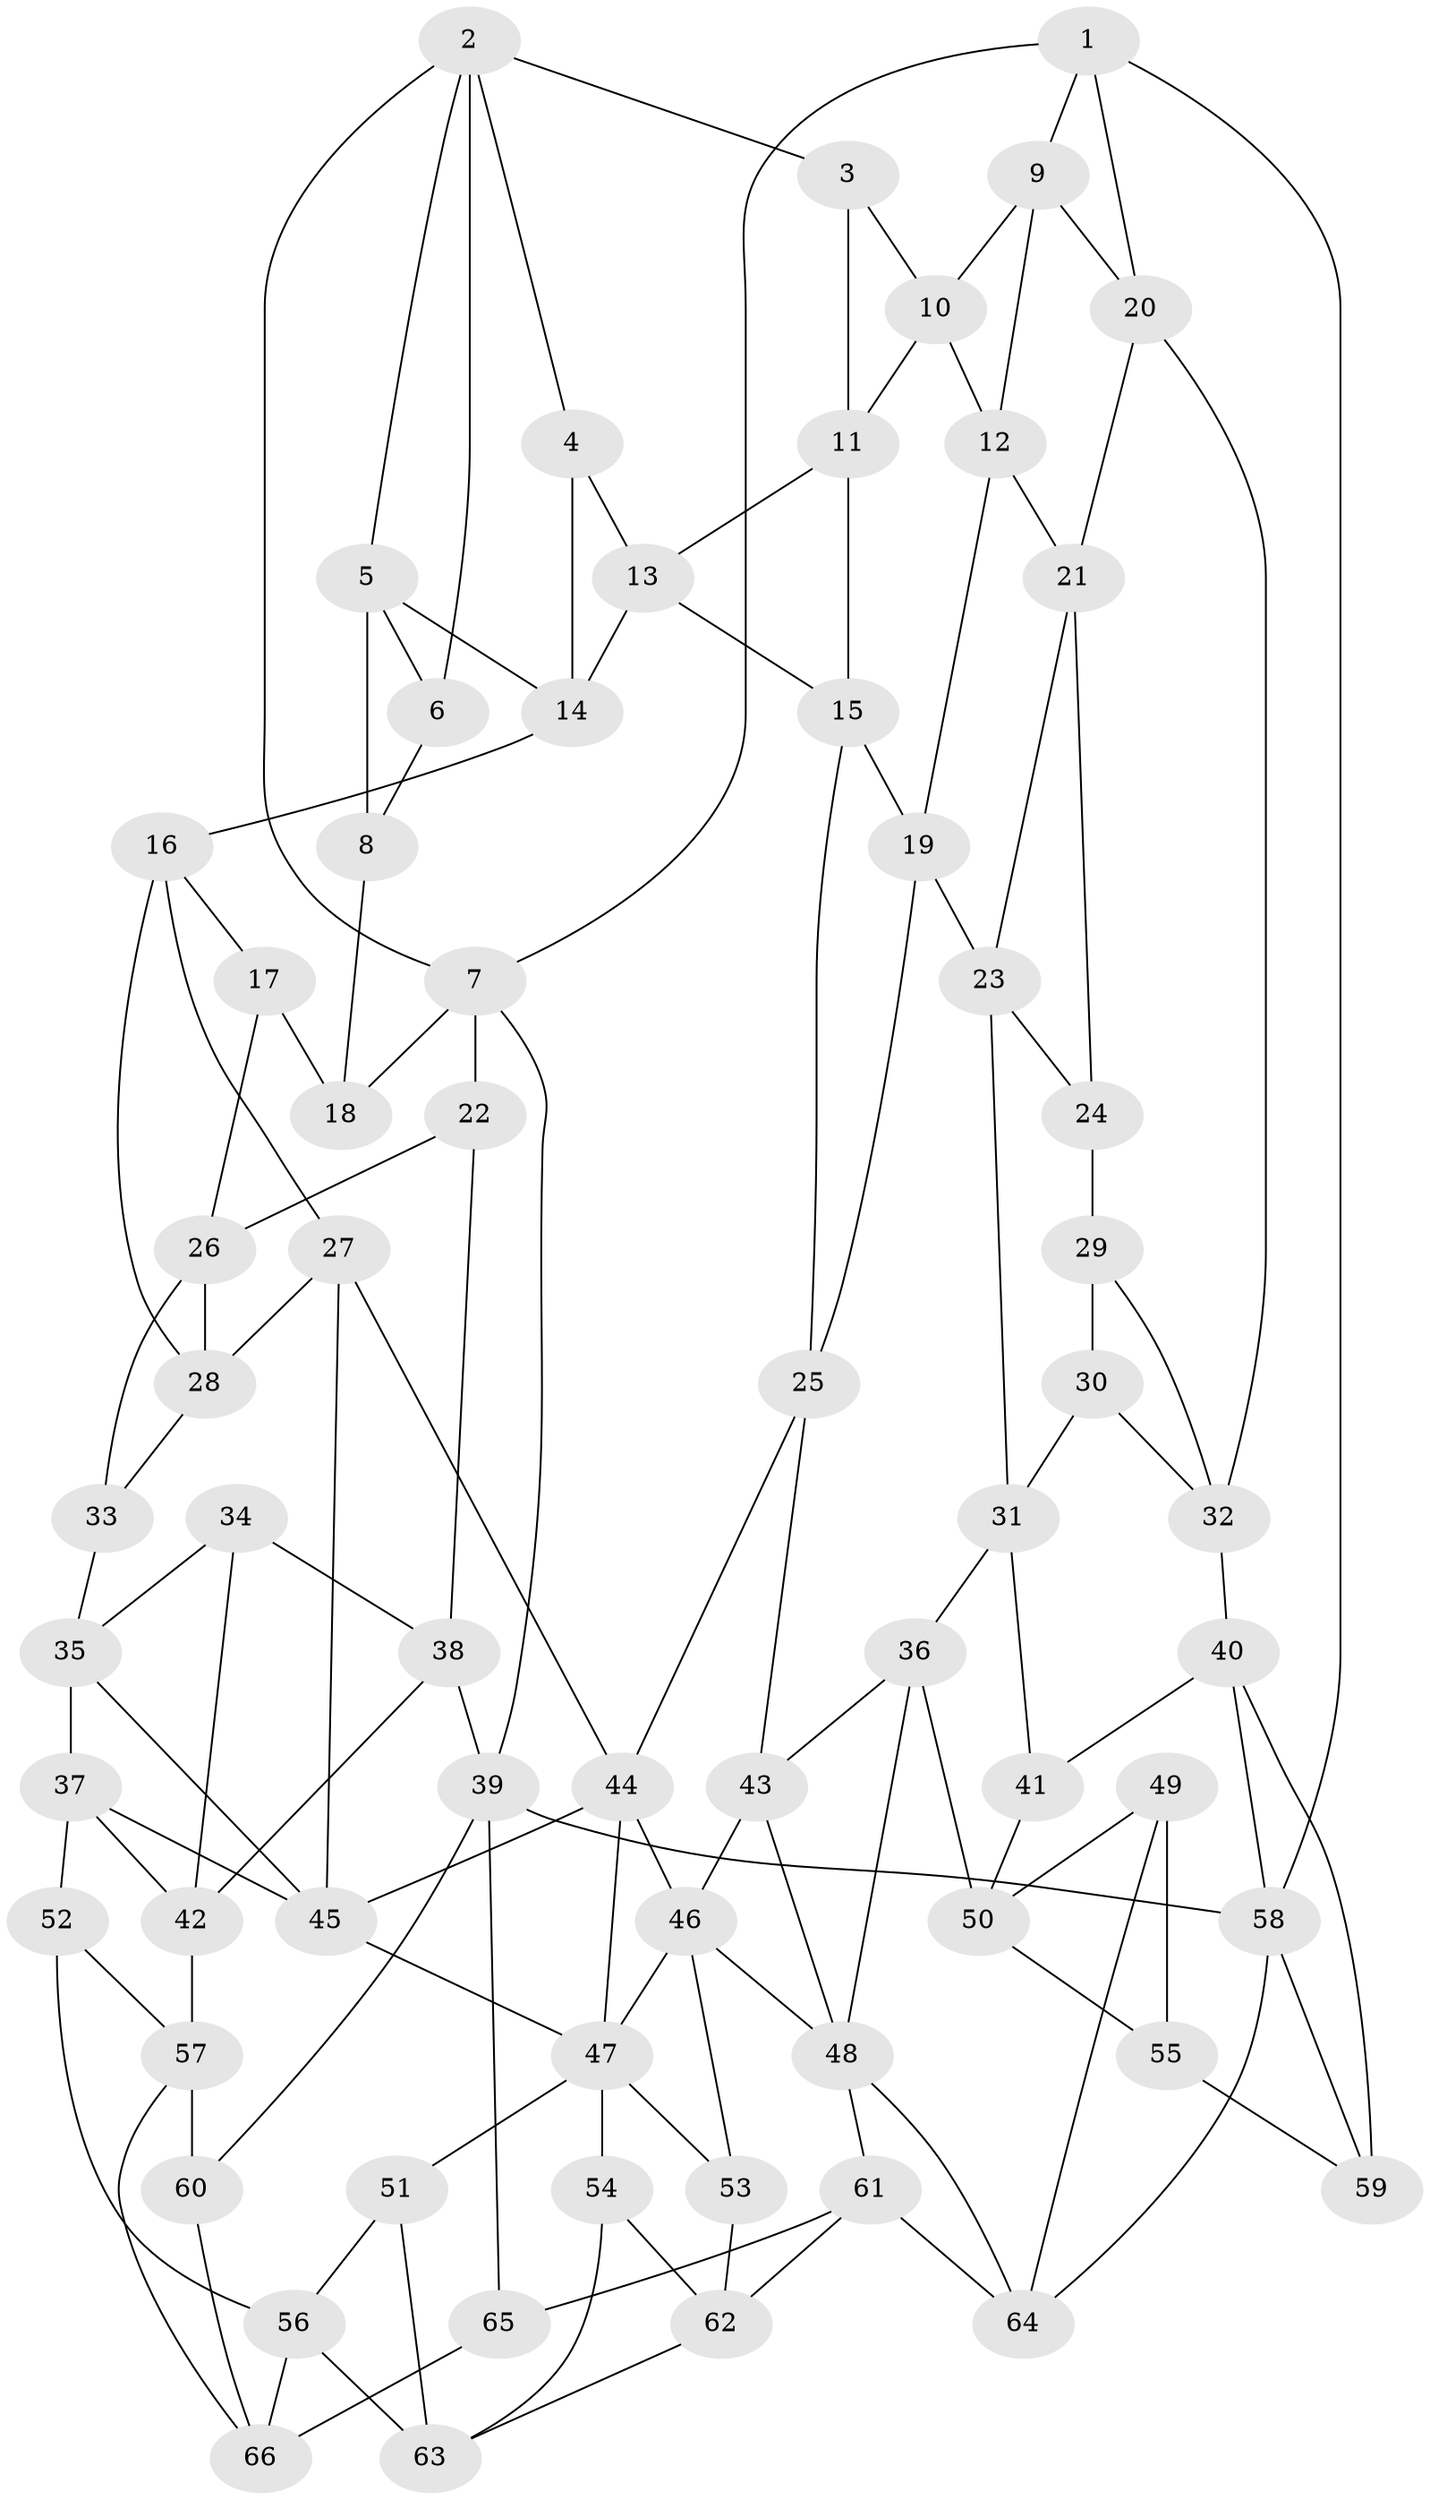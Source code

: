 // original degree distribution, {3: 0.015151515151515152, 6: 0.2196969696969697, 4: 0.23484848484848486, 5: 0.5303030303030303}
// Generated by graph-tools (version 1.1) at 2025/27/03/09/25 03:27:13]
// undirected, 66 vertices, 126 edges
graph export_dot {
graph [start="1"]
  node [color=gray90,style=filled];
  1;
  2;
  3;
  4;
  5;
  6;
  7;
  8;
  9;
  10;
  11;
  12;
  13;
  14;
  15;
  16;
  17;
  18;
  19;
  20;
  21;
  22;
  23;
  24;
  25;
  26;
  27;
  28;
  29;
  30;
  31;
  32;
  33;
  34;
  35;
  36;
  37;
  38;
  39;
  40;
  41;
  42;
  43;
  44;
  45;
  46;
  47;
  48;
  49;
  50;
  51;
  52;
  53;
  54;
  55;
  56;
  57;
  58;
  59;
  60;
  61;
  62;
  63;
  64;
  65;
  66;
  1 -- 7 [weight=1.0];
  1 -- 9 [weight=1.0];
  1 -- 20 [weight=1.0];
  1 -- 58 [weight=1.0];
  2 -- 3 [weight=1.0];
  2 -- 4 [weight=1.0];
  2 -- 5 [weight=1.0];
  2 -- 6 [weight=1.0];
  2 -- 7 [weight=1.0];
  3 -- 10 [weight=1.0];
  3 -- 11 [weight=1.0];
  4 -- 13 [weight=1.0];
  4 -- 14 [weight=1.0];
  5 -- 6 [weight=1.0];
  5 -- 8 [weight=1.0];
  5 -- 14 [weight=1.0];
  6 -- 8 [weight=1.0];
  7 -- 18 [weight=1.0];
  7 -- 22 [weight=1.0];
  7 -- 39 [weight=1.0];
  8 -- 18 [weight=2.0];
  9 -- 10 [weight=1.0];
  9 -- 12 [weight=1.0];
  9 -- 20 [weight=1.0];
  10 -- 11 [weight=1.0];
  10 -- 12 [weight=1.0];
  11 -- 13 [weight=1.0];
  11 -- 15 [weight=1.0];
  12 -- 19 [weight=1.0];
  12 -- 21 [weight=1.0];
  13 -- 14 [weight=1.0];
  13 -- 15 [weight=1.0];
  14 -- 16 [weight=1.0];
  15 -- 19 [weight=1.0];
  15 -- 25 [weight=1.0];
  16 -- 17 [weight=1.0];
  16 -- 27 [weight=1.0];
  16 -- 28 [weight=1.0];
  17 -- 18 [weight=1.0];
  17 -- 26 [weight=1.0];
  19 -- 23 [weight=1.0];
  19 -- 25 [weight=1.0];
  20 -- 21 [weight=1.0];
  20 -- 32 [weight=1.0];
  21 -- 23 [weight=1.0];
  21 -- 24 [weight=1.0];
  22 -- 26 [weight=1.0];
  22 -- 38 [weight=1.0];
  23 -- 24 [weight=1.0];
  23 -- 31 [weight=1.0];
  24 -- 29 [weight=2.0];
  25 -- 43 [weight=1.0];
  25 -- 44 [weight=1.0];
  26 -- 28 [weight=1.0];
  26 -- 33 [weight=1.0];
  27 -- 28 [weight=1.0];
  27 -- 44 [weight=1.0];
  27 -- 45 [weight=1.0];
  28 -- 33 [weight=1.0];
  29 -- 30 [weight=1.0];
  29 -- 32 [weight=1.0];
  30 -- 31 [weight=1.0];
  30 -- 32 [weight=1.0];
  31 -- 36 [weight=1.0];
  31 -- 41 [weight=1.0];
  32 -- 40 [weight=1.0];
  33 -- 35 [weight=1.0];
  34 -- 35 [weight=1.0];
  34 -- 38 [weight=1.0];
  34 -- 42 [weight=1.0];
  35 -- 37 [weight=1.0];
  35 -- 45 [weight=1.0];
  36 -- 43 [weight=1.0];
  36 -- 48 [weight=1.0];
  36 -- 50 [weight=1.0];
  37 -- 42 [weight=1.0];
  37 -- 45 [weight=1.0];
  37 -- 52 [weight=1.0];
  38 -- 39 [weight=1.0];
  38 -- 42 [weight=1.0];
  39 -- 58 [weight=1.0];
  39 -- 60 [weight=1.0];
  39 -- 65 [weight=1.0];
  40 -- 41 [weight=1.0];
  40 -- 58 [weight=1.0];
  40 -- 59 [weight=1.0];
  41 -- 50 [weight=2.0];
  42 -- 57 [weight=1.0];
  43 -- 46 [weight=2.0];
  43 -- 48 [weight=2.0];
  44 -- 45 [weight=2.0];
  44 -- 46 [weight=1.0];
  44 -- 47 [weight=1.0];
  45 -- 47 [weight=1.0];
  46 -- 47 [weight=1.0];
  46 -- 48 [weight=1.0];
  46 -- 53 [weight=1.0];
  47 -- 51 [weight=1.0];
  47 -- 53 [weight=1.0];
  47 -- 54 [weight=1.0];
  48 -- 61 [weight=1.0];
  48 -- 64 [weight=1.0];
  49 -- 50 [weight=1.0];
  49 -- 55 [weight=1.0];
  49 -- 64 [weight=1.0];
  50 -- 55 [weight=1.0];
  51 -- 56 [weight=1.0];
  51 -- 63 [weight=1.0];
  52 -- 56 [weight=1.0];
  52 -- 57 [weight=1.0];
  53 -- 62 [weight=1.0];
  54 -- 62 [weight=1.0];
  54 -- 63 [weight=1.0];
  55 -- 59 [weight=2.0];
  56 -- 63 [weight=1.0];
  56 -- 66 [weight=1.0];
  57 -- 60 [weight=1.0];
  57 -- 66 [weight=1.0];
  58 -- 59 [weight=1.0];
  58 -- 64 [weight=1.0];
  60 -- 66 [weight=1.0];
  61 -- 62 [weight=1.0];
  61 -- 64 [weight=1.0];
  61 -- 65 [weight=1.0];
  62 -- 63 [weight=1.0];
  65 -- 66 [weight=1.0];
}
